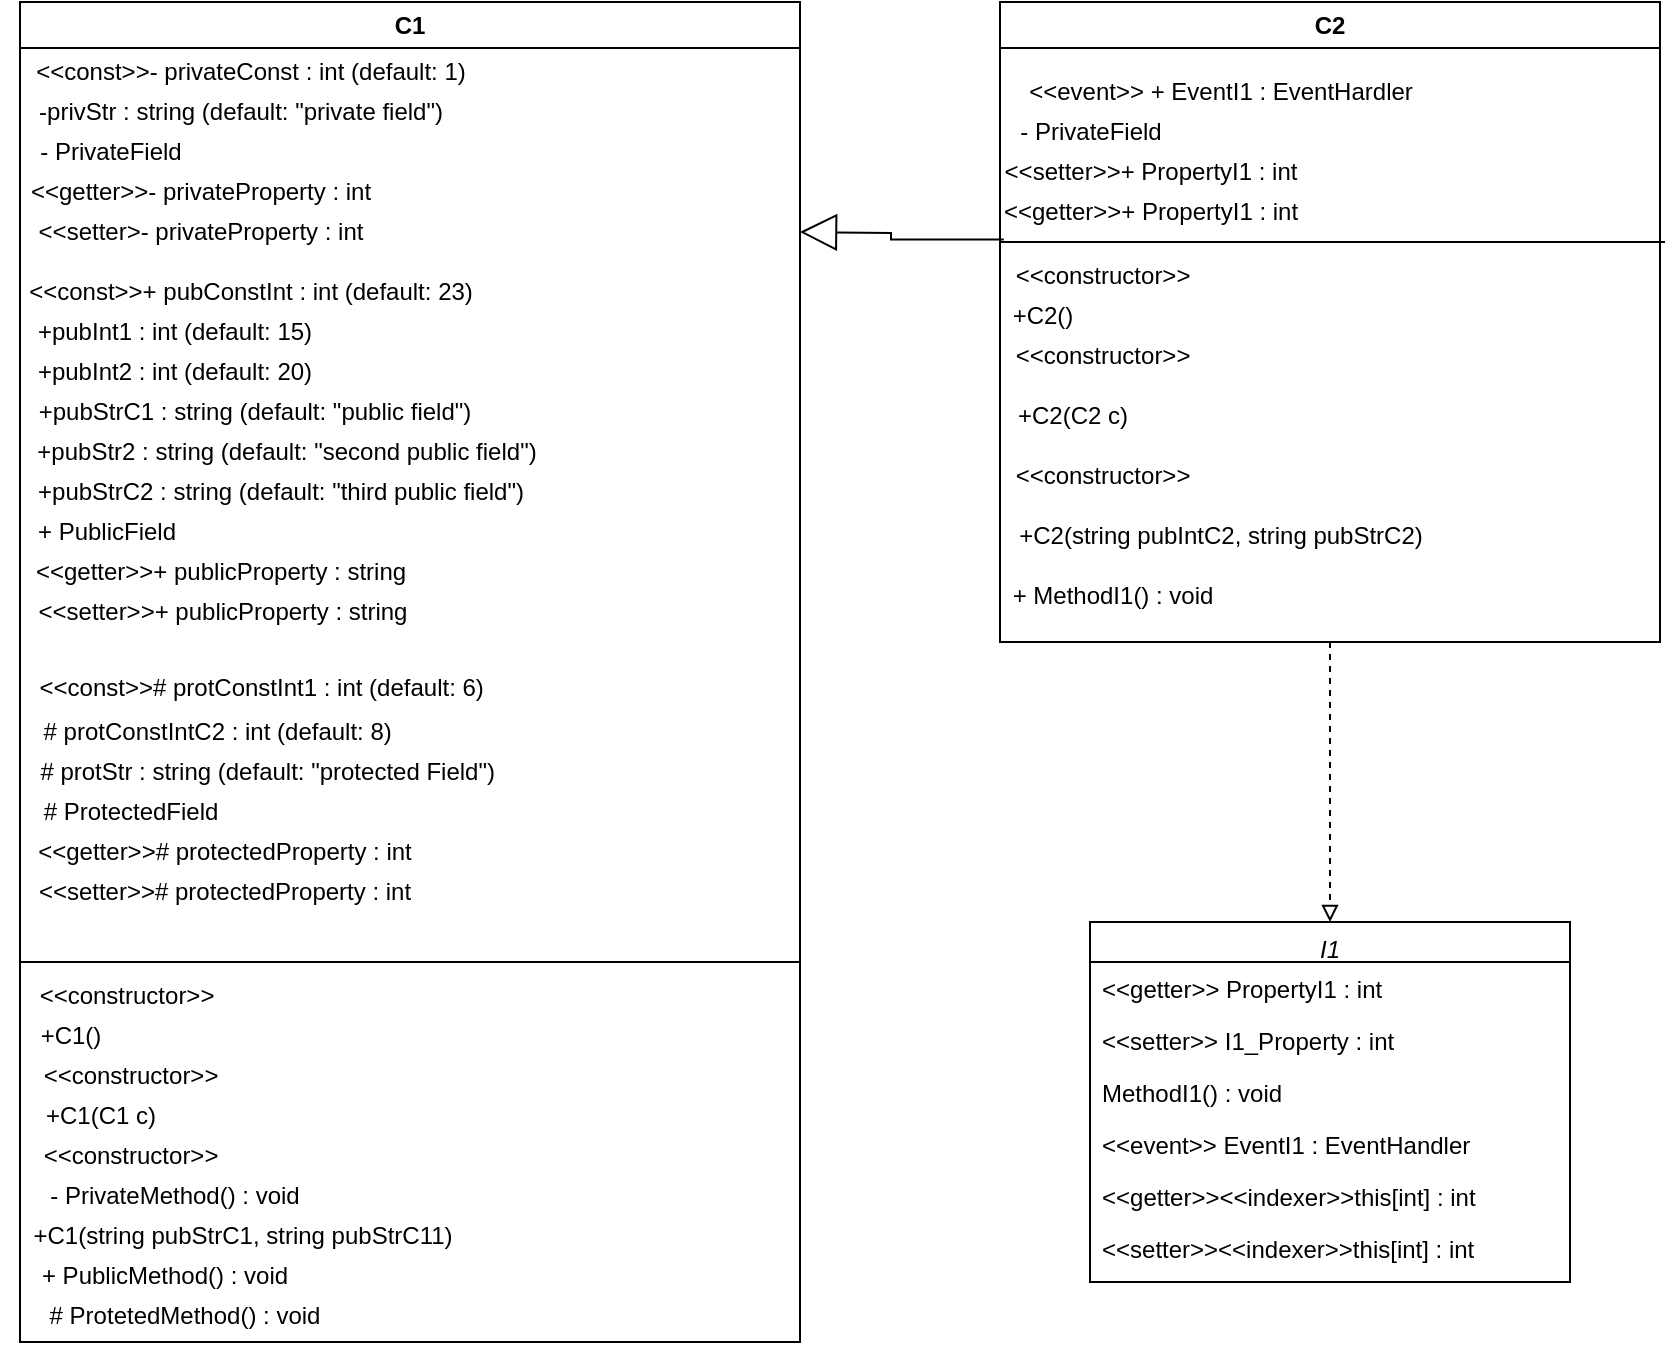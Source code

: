 <mxfile version="24.8.6">
  <diagram name="Страница — 1" id="lDl9Y2BRuPMdgW0GkRo1">
    <mxGraphModel dx="1932" dy="561" grid="1" gridSize="10" guides="1" tooltips="1" connect="1" arrows="1" fold="1" page="1" pageScale="1" pageWidth="583" pageHeight="827" math="0" shadow="0">
      <root>
        <mxCell id="0" />
        <mxCell id="1" parent="0" />
        <mxCell id="KI2yaJVuh1rtXTNmggCS-3" value="C1" style="swimlane;whiteSpace=wrap;html=1;" parent="1" vertex="1">
          <mxGeometry x="-50" y="40" width="390" height="670" as="geometry" />
        </mxCell>
        <mxCell id="KI2yaJVuh1rtXTNmggCS-4" value="&amp;lt;&amp;lt;const&amp;gt;&amp;gt;- privateConst : int (default: 1)" style="text;html=1;align=center;verticalAlign=middle;resizable=0;points=[];autosize=1;strokeColor=none;fillColor=none;" parent="KI2yaJVuh1rtXTNmggCS-3" vertex="1">
          <mxGeometry x="-5" y="20" width="240" height="30" as="geometry" />
        </mxCell>
        <mxCell id="KI2yaJVuh1rtXTNmggCS-7" value="-privStr : string (default: &quot;private field&quot;)" style="text;html=1;align=center;verticalAlign=middle;resizable=0;points=[];autosize=1;strokeColor=none;fillColor=none;" parent="KI2yaJVuh1rtXTNmggCS-3" vertex="1">
          <mxGeometry x="-5" y="40" width="230" height="30" as="geometry" />
        </mxCell>
        <mxCell id="KI2yaJVuh1rtXTNmggCS-9" value="- PrivateField" style="text;html=1;align=center;verticalAlign=middle;resizable=0;points=[];autosize=1;strokeColor=none;fillColor=none;" parent="KI2yaJVuh1rtXTNmggCS-3" vertex="1">
          <mxGeometry y="60" width="90" height="30" as="geometry" />
        </mxCell>
        <mxCell id="KI2yaJVuh1rtXTNmggCS-10" value="&amp;lt;&amp;lt;getter&amp;gt;&amp;gt;- privateProperty : int" style="text;html=1;align=center;verticalAlign=middle;resizable=0;points=[];autosize=1;strokeColor=none;fillColor=none;" parent="KI2yaJVuh1rtXTNmggCS-3" vertex="1">
          <mxGeometry x="-5" y="80" width="190" height="30" as="geometry" />
        </mxCell>
        <mxCell id="KI2yaJVuh1rtXTNmggCS-11" value="&amp;lt;&amp;lt;setter&amp;gt;- privateProperty : int" style="text;html=1;align=center;verticalAlign=middle;resizable=0;points=[];autosize=1;strokeColor=none;fillColor=none;" parent="KI2yaJVuh1rtXTNmggCS-3" vertex="1">
          <mxGeometry x="-5" y="100" width="190" height="30" as="geometry" />
        </mxCell>
        <mxCell id="KI2yaJVuh1rtXTNmggCS-14" value="&amp;lt;&amp;lt;setter&amp;gt;&amp;gt;+ publicProperty : string" style="text;html=1;align=center;verticalAlign=middle;resizable=0;points=[];autosize=1;strokeColor=none;fillColor=none;" parent="KI2yaJVuh1rtXTNmggCS-3" vertex="1">
          <mxGeometry x="-4" y="290" width="210" height="30" as="geometry" />
        </mxCell>
        <mxCell id="KI2yaJVuh1rtXTNmggCS-13" value="&amp;lt;&amp;lt;getter&amp;gt;&amp;gt;+ publicProperty : string" style="text;html=1;align=center;verticalAlign=middle;resizable=0;points=[];autosize=1;strokeColor=none;fillColor=none;" parent="KI2yaJVuh1rtXTNmggCS-3" vertex="1">
          <mxGeometry x="-5" y="270" width="210" height="30" as="geometry" />
        </mxCell>
        <mxCell id="KI2yaJVuh1rtXTNmggCS-23" value="+pubInt1 : int (default: 15)" style="text;html=1;align=center;verticalAlign=middle;resizable=0;points=[];autosize=1;strokeColor=none;fillColor=none;" parent="KI2yaJVuh1rtXTNmggCS-3" vertex="1">
          <mxGeometry x="-3" y="150" width="160" height="30" as="geometry" />
        </mxCell>
        <mxCell id="KI2yaJVuh1rtXTNmggCS-24" value="+pubInt2 : int (default: 20)" style="text;html=1;align=center;verticalAlign=middle;resizable=0;points=[];autosize=1;strokeColor=none;fillColor=none;" parent="KI2yaJVuh1rtXTNmggCS-3" vertex="1">
          <mxGeometry x="-3" y="170" width="160" height="30" as="geometry" />
        </mxCell>
        <mxCell id="KI2yaJVuh1rtXTNmggCS-25" value="&amp;lt;&amp;lt;const&amp;gt;&amp;gt;+ pubConstInt : int (default: 23)" style="text;html=1;align=center;verticalAlign=middle;resizable=0;points=[];autosize=1;strokeColor=none;fillColor=none;" parent="KI2yaJVuh1rtXTNmggCS-3" vertex="1">
          <mxGeometry x="-10" y="130" width="250" height="30" as="geometry" />
        </mxCell>
        <mxCell id="KI2yaJVuh1rtXTNmggCS-26" value="+ PublicField" style="text;html=1;align=center;verticalAlign=middle;resizable=0;points=[];autosize=1;strokeColor=none;fillColor=none;" parent="KI2yaJVuh1rtXTNmggCS-3" vertex="1">
          <mxGeometry x="-2" y="250" width="90" height="30" as="geometry" />
        </mxCell>
        <mxCell id="KI2yaJVuh1rtXTNmggCS-27" value="+pubStrC1 : string (default: &quot;public field&quot;)" style="text;html=1;align=center;verticalAlign=middle;resizable=0;points=[];autosize=1;strokeColor=none;fillColor=none;" parent="KI2yaJVuh1rtXTNmggCS-3" vertex="1">
          <mxGeometry x="-3" y="190" width="240" height="30" as="geometry" />
        </mxCell>
        <mxCell id="KI2yaJVuh1rtXTNmggCS-31" value="+pubStrC2 : string (default: &quot;third public field&quot;)" style="text;html=1;align=center;verticalAlign=middle;resizable=0;points=[];autosize=1;strokeColor=none;fillColor=none;" parent="KI2yaJVuh1rtXTNmggCS-3" vertex="1">
          <mxGeometry x="-5" y="230" width="270" height="30" as="geometry" />
        </mxCell>
        <mxCell id="KI2yaJVuh1rtXTNmggCS-30" value="+pubStr2 : string (default: &quot;second public field&quot;)" style="text;html=1;align=center;verticalAlign=middle;resizable=0;points=[];autosize=1;strokeColor=none;fillColor=none;" parent="KI2yaJVuh1rtXTNmggCS-3" vertex="1">
          <mxGeometry x="-2" y="210" width="270" height="30" as="geometry" />
        </mxCell>
        <mxCell id="KI2yaJVuh1rtXTNmggCS-33" value="&amp;lt;&amp;lt;const&amp;gt;&amp;gt;# protConstInt1 : int (default: 6)&amp;nbsp;" style="text;html=1;align=center;verticalAlign=middle;resizable=0;points=[];autosize=1;strokeColor=none;fillColor=none;" parent="KI2yaJVuh1rtXTNmggCS-3" vertex="1">
          <mxGeometry x="-3" y="328" width="250" height="30" as="geometry" />
        </mxCell>
        <mxCell id="KI2yaJVuh1rtXTNmggCS-35" value="# protConstIntC2 : int (default: 8)&amp;nbsp;" style="text;html=1;align=center;verticalAlign=middle;resizable=0;points=[];autosize=1;strokeColor=none;fillColor=none;" parent="KI2yaJVuh1rtXTNmggCS-3" vertex="1">
          <mxGeometry y="350" width="200" height="30" as="geometry" />
        </mxCell>
        <mxCell id="7SIMSKuL1KMGcHpLnaTH-1" value="# protStr : string (default: &quot;protected Field&quot;)&amp;nbsp;" style="text;html=1;align=center;verticalAlign=middle;resizable=0;points=[];autosize=1;strokeColor=none;fillColor=none;" parent="KI2yaJVuh1rtXTNmggCS-3" vertex="1">
          <mxGeometry y="370" width="250" height="30" as="geometry" />
        </mxCell>
        <mxCell id="7SIMSKuL1KMGcHpLnaTH-2" value="# ProtectedField" style="text;html=1;align=center;verticalAlign=middle;resizable=0;points=[];autosize=1;strokeColor=none;fillColor=none;" parent="KI2yaJVuh1rtXTNmggCS-3" vertex="1">
          <mxGeometry y="390" width="110" height="30" as="geometry" />
        </mxCell>
        <mxCell id="7SIMSKuL1KMGcHpLnaTH-4" value="&amp;lt;&amp;lt;getter&amp;gt;&amp;gt;# protectedProperty : int" style="text;html=1;align=center;verticalAlign=middle;resizable=0;points=[];autosize=1;strokeColor=none;fillColor=none;" parent="KI2yaJVuh1rtXTNmggCS-3" vertex="1">
          <mxGeometry x="-3" y="410" width="210" height="30" as="geometry" />
        </mxCell>
        <mxCell id="7SIMSKuL1KMGcHpLnaTH-3" value="&amp;lt;&amp;lt;setter&amp;gt;&amp;gt;# protectedProperty : int" style="text;html=1;align=center;verticalAlign=middle;resizable=0;points=[];autosize=1;strokeColor=none;fillColor=none;" parent="KI2yaJVuh1rtXTNmggCS-3" vertex="1">
          <mxGeometry x="-3" y="430" width="210" height="30" as="geometry" />
        </mxCell>
        <mxCell id="7SIMSKuL1KMGcHpLnaTH-5" value="&lt;font style=&quot;font-size: 12px;&quot;&gt;&amp;lt;&amp;lt;constructor&amp;gt;&amp;gt;&lt;/font&gt;" style="text;html=1;align=center;verticalAlign=middle;resizable=0;points=[];autosize=1;strokeColor=none;fillColor=none;fontSize=16;" parent="KI2yaJVuh1rtXTNmggCS-3" vertex="1">
          <mxGeometry x="-2" y="480" width="110" height="30" as="geometry" />
        </mxCell>
        <mxCell id="7SIMSKuL1KMGcHpLnaTH-6" value="&lt;font style=&quot;font-size: 12px;&quot;&gt;+C1()&lt;/font&gt;" style="text;html=1;align=center;verticalAlign=middle;resizable=0;points=[];autosize=1;strokeColor=none;fillColor=none;fontSize=16;" parent="KI2yaJVuh1rtXTNmggCS-3" vertex="1">
          <mxGeometry y="500" width="50" height="30" as="geometry" />
        </mxCell>
        <mxCell id="7SIMSKuL1KMGcHpLnaTH-7" value="&lt;font style=&quot;font-size: 12px;&quot;&gt;+C1(C1 c)&lt;/font&gt;" style="text;html=1;align=center;verticalAlign=middle;resizable=0;points=[];autosize=1;strokeColor=none;fillColor=none;fontSize=16;" parent="KI2yaJVuh1rtXTNmggCS-3" vertex="1">
          <mxGeometry y="540" width="80" height="30" as="geometry" />
        </mxCell>
        <mxCell id="7SIMSKuL1KMGcHpLnaTH-8" value="&lt;font style=&quot;font-size: 12px;&quot;&gt;&amp;lt;&amp;lt;constructor&amp;gt;&amp;gt;&lt;/font&gt;" style="text;html=1;align=center;verticalAlign=middle;resizable=0;points=[];autosize=1;strokeColor=none;fillColor=none;fontSize=16;" parent="KI2yaJVuh1rtXTNmggCS-3" vertex="1">
          <mxGeometry y="520" width="110" height="30" as="geometry" />
        </mxCell>
        <mxCell id="7SIMSKuL1KMGcHpLnaTH-9" value="&lt;font style=&quot;font-size: 12px;&quot;&gt;&amp;lt;&amp;lt;constructor&amp;gt;&amp;gt;&lt;/font&gt;" style="text;html=1;align=center;verticalAlign=middle;resizable=0;points=[];autosize=1;strokeColor=none;fillColor=none;fontSize=16;" parent="KI2yaJVuh1rtXTNmggCS-3" vertex="1">
          <mxGeometry y="560" width="110" height="30" as="geometry" />
        </mxCell>
        <mxCell id="7SIMSKuL1KMGcHpLnaTH-10" value="&lt;font style=&quot;font-size: 12px;&quot;&gt;+C1(string pubStrC1, string pubStrC11)&lt;/font&gt;" style="text;html=1;align=center;verticalAlign=middle;resizable=0;points=[];autosize=1;strokeColor=none;fillColor=none;fontSize=16;" parent="KI2yaJVuh1rtXTNmggCS-3" vertex="1">
          <mxGeometry x="-4" y="600" width="230" height="30" as="geometry" />
        </mxCell>
        <mxCell id="7SIMSKuL1KMGcHpLnaTH-11" value="&lt;font style=&quot;font-size: 12px;&quot;&gt;- PrivateMethod() : void&lt;/font&gt;" style="text;html=1;align=center;verticalAlign=middle;resizable=0;points=[];autosize=1;strokeColor=none;fillColor=none;fontSize=16;" parent="KI2yaJVuh1rtXTNmggCS-3" vertex="1">
          <mxGeometry x="2" y="580" width="150" height="30" as="geometry" />
        </mxCell>
        <mxCell id="7SIMSKuL1KMGcHpLnaTH-13" value="&lt;font style=&quot;font-size: 12px;&quot;&gt;+ PublicMethod() : void&lt;/font&gt;" style="text;html=1;align=center;verticalAlign=middle;resizable=0;points=[];autosize=1;strokeColor=none;fillColor=none;fontSize=16;" parent="KI2yaJVuh1rtXTNmggCS-3" vertex="1">
          <mxGeometry x="-3" y="620" width="150" height="30" as="geometry" />
        </mxCell>
        <mxCell id="7SIMSKuL1KMGcHpLnaTH-14" value="&lt;font style=&quot;font-size: 12px;&quot;&gt;# ProtetedMethod() : void&lt;/font&gt;" style="text;html=1;align=center;verticalAlign=middle;resizable=0;points=[];autosize=1;strokeColor=none;fillColor=none;fontSize=16;" parent="KI2yaJVuh1rtXTNmggCS-3" vertex="1">
          <mxGeometry x="2" y="640" width="160" height="30" as="geometry" />
        </mxCell>
        <mxCell id="7SIMSKuL1KMGcHpLnaTH-15" value="I1" style="swimlane;fontStyle=2;align=center;verticalAlign=top;childLayout=stackLayout;horizontal=1;startSize=20;horizontalStack=0;resizeParent=1;resizeLast=0;collapsible=1;marginBottom=0;rounded=0;shadow=0;strokeWidth=1;" parent="1" vertex="1">
          <mxGeometry x="485" y="500" width="240" height="180" as="geometry">
            <mxRectangle x="780" y="40" width="160" height="26" as="alternateBounds" />
          </mxGeometry>
        </mxCell>
        <mxCell id="7SIMSKuL1KMGcHpLnaTH-16" value="&lt;&lt;getter&gt;&gt; PropertyI1 : int" style="text;align=left;verticalAlign=top;spacingLeft=4;spacingRight=4;overflow=hidden;rotatable=0;points=[[0,0.5],[1,0.5]];portConstraint=eastwest;" parent="7SIMSKuL1KMGcHpLnaTH-15" vertex="1">
          <mxGeometry y="20" width="240" height="26" as="geometry" />
        </mxCell>
        <mxCell id="7SIMSKuL1KMGcHpLnaTH-17" value="&lt;&lt;setter&gt;&gt; I1_Property : int" style="text;align=left;verticalAlign=top;spacingLeft=4;spacingRight=4;overflow=hidden;rotatable=0;points=[[0,0.5],[1,0.5]];portConstraint=eastwest;rounded=0;shadow=0;html=0;" parent="7SIMSKuL1KMGcHpLnaTH-15" vertex="1">
          <mxGeometry y="46" width="240" height="26" as="geometry" />
        </mxCell>
        <mxCell id="7SIMSKuL1KMGcHpLnaTH-18" value="MethodI1() : void" style="text;align=left;verticalAlign=top;spacingLeft=4;spacingRight=4;overflow=hidden;rotatable=0;points=[[0,0.5],[1,0.5]];portConstraint=eastwest;rounded=0;shadow=0;html=0;" parent="7SIMSKuL1KMGcHpLnaTH-15" vertex="1">
          <mxGeometry y="72" width="240" height="26" as="geometry" />
        </mxCell>
        <mxCell id="7SIMSKuL1KMGcHpLnaTH-19" value="&lt;&lt;event&gt;&gt; EventI1 : EventHandler" style="text;align=left;verticalAlign=top;spacingLeft=4;spacingRight=4;overflow=hidden;rotatable=0;points=[[0,0.5],[1,0.5]];portConstraint=eastwest;" parent="7SIMSKuL1KMGcHpLnaTH-15" vertex="1">
          <mxGeometry y="98" width="240" height="26" as="geometry" />
        </mxCell>
        <mxCell id="7SIMSKuL1KMGcHpLnaTH-20" value="&lt;&lt;getter&gt;&gt;&lt;&lt;indexer&gt;&gt;this[int] : int" style="text;align=left;verticalAlign=top;spacingLeft=4;spacingRight=4;overflow=hidden;rotatable=0;points=[[0,0.5],[1,0.5]];portConstraint=eastwest;" parent="7SIMSKuL1KMGcHpLnaTH-15" vertex="1">
          <mxGeometry y="124" width="240" height="26" as="geometry" />
        </mxCell>
        <mxCell id="7SIMSKuL1KMGcHpLnaTH-21" value="&lt;&lt;setter&gt;&gt;&lt;&lt;indexer&gt;&gt;this[int] : int" style="text;align=left;verticalAlign=top;spacingLeft=4;spacingRight=4;overflow=hidden;rotatable=0;points=[[0,0.5],[1,0.5]];portConstraint=eastwest;" parent="7SIMSKuL1KMGcHpLnaTH-15" vertex="1">
          <mxGeometry y="150" width="240" height="26" as="geometry" />
        </mxCell>
        <mxCell id="ojg8k4hPZY7826V72sOn-5" style="rounded=0;orthogonalLoop=1;jettySize=auto;html=1;entryX=0.5;entryY=0;entryDx=0;entryDy=0;dashed=1;endArrow=block;endFill=0;exitX=0.5;exitY=1;exitDx=0;exitDy=0;" parent="1" source="7SIMSKuL1KMGcHpLnaTH-22" target="7SIMSKuL1KMGcHpLnaTH-15" edge="1">
          <mxGeometry relative="1" as="geometry" />
        </mxCell>
        <mxCell id="7SIMSKuL1KMGcHpLnaTH-22" value="C2" style="swimlane;whiteSpace=wrap;html=1;" parent="1" vertex="1">
          <mxGeometry x="440" y="40" width="330" height="320" as="geometry" />
        </mxCell>
        <mxCell id="7SIMSKuL1KMGcHpLnaTH-23" value="&amp;lt;&amp;lt;event&amp;gt;&amp;gt; + EventI1 : EventHardler" style="text;html=1;align=center;verticalAlign=middle;resizable=0;points=[];autosize=1;strokeColor=none;fillColor=none;" parent="7SIMSKuL1KMGcHpLnaTH-22" vertex="1">
          <mxGeometry y="30" width="220" height="30" as="geometry" />
        </mxCell>
        <mxCell id="7SIMSKuL1KMGcHpLnaTH-25" value="- PrivateField" style="text;html=1;align=center;verticalAlign=middle;resizable=0;points=[];autosize=1;strokeColor=none;fillColor=none;" parent="7SIMSKuL1KMGcHpLnaTH-22" vertex="1">
          <mxGeometry y="50" width="90" height="30" as="geometry" />
        </mxCell>
        <mxCell id="7SIMSKuL1KMGcHpLnaTH-26" value="&amp;lt;&amp;lt;getter&amp;gt;&amp;gt;+ PropertyI1 : int" style="text;html=1;align=center;verticalAlign=middle;resizable=0;points=[];autosize=1;strokeColor=none;fillColor=none;" parent="7SIMSKuL1KMGcHpLnaTH-22" vertex="1">
          <mxGeometry x="-10" y="90" width="170" height="30" as="geometry" />
        </mxCell>
        <mxCell id="7SIMSKuL1KMGcHpLnaTH-27" value="&amp;lt;&amp;lt;setter&amp;gt;&amp;gt;+ PropertyI1 : int" style="text;html=1;align=center;verticalAlign=middle;resizable=0;points=[];autosize=1;strokeColor=none;fillColor=none;" parent="7SIMSKuL1KMGcHpLnaTH-22" vertex="1">
          <mxGeometry x="-10" y="70" width="170" height="30" as="geometry" />
        </mxCell>
        <mxCell id="7SIMSKuL1KMGcHpLnaTH-43" value="&lt;font style=&quot;font-size: 12px;&quot;&gt;&amp;lt;&amp;lt;constructor&amp;gt;&amp;gt;&lt;/font&gt;" style="text;html=1;align=center;verticalAlign=middle;resizable=0;points=[];autosize=1;strokeColor=none;fillColor=none;fontSize=16;" parent="7SIMSKuL1KMGcHpLnaTH-22" vertex="1">
          <mxGeometry x="-4" y="120" width="110" height="30" as="geometry" />
        </mxCell>
        <mxCell id="7SIMSKuL1KMGcHpLnaTH-44" value="&lt;font style=&quot;font-size: 12px;&quot;&gt;+C2()&lt;/font&gt;" style="text;html=1;align=center;verticalAlign=middle;resizable=0;points=[];autosize=1;strokeColor=none;fillColor=none;fontSize=16;" parent="7SIMSKuL1KMGcHpLnaTH-22" vertex="1">
          <mxGeometry x="-4" y="140" width="50" height="30" as="geometry" />
        </mxCell>
        <mxCell id="7SIMSKuL1KMGcHpLnaTH-45" value="&lt;font style=&quot;font-size: 12px;&quot;&gt;+C2(C2 c)&lt;/font&gt;" style="text;html=1;align=center;verticalAlign=middle;resizable=0;points=[];autosize=1;strokeColor=none;fillColor=none;fontSize=16;" parent="7SIMSKuL1KMGcHpLnaTH-22" vertex="1">
          <mxGeometry x="-4" y="190" width="80" height="30" as="geometry" />
        </mxCell>
        <mxCell id="7SIMSKuL1KMGcHpLnaTH-46" value="&lt;font style=&quot;font-size: 12px;&quot;&gt;&amp;lt;&amp;lt;constructor&amp;gt;&amp;gt;&lt;/font&gt;" style="text;html=1;align=center;verticalAlign=middle;resizable=0;points=[];autosize=1;strokeColor=none;fillColor=none;fontSize=16;" parent="7SIMSKuL1KMGcHpLnaTH-22" vertex="1">
          <mxGeometry x="-4" y="160" width="110" height="30" as="geometry" />
        </mxCell>
        <mxCell id="7SIMSKuL1KMGcHpLnaTH-47" value="&lt;font style=&quot;font-size: 12px;&quot;&gt;&amp;lt;&amp;lt;constructor&amp;gt;&amp;gt;&lt;/font&gt;" style="text;html=1;align=center;verticalAlign=middle;resizable=0;points=[];autosize=1;strokeColor=none;fillColor=none;fontSize=16;" parent="7SIMSKuL1KMGcHpLnaTH-22" vertex="1">
          <mxGeometry x="-4" y="220" width="110" height="30" as="geometry" />
        </mxCell>
        <mxCell id="7SIMSKuL1KMGcHpLnaTH-48" value="&lt;font style=&quot;font-size: 12px;&quot;&gt;+C2(string pubIntC2, string pubStrC2)&lt;/font&gt;" style="text;html=1;align=center;verticalAlign=middle;resizable=0;points=[];autosize=1;strokeColor=none;fillColor=none;fontSize=16;" parent="7SIMSKuL1KMGcHpLnaTH-22" vertex="1">
          <mxGeometry x="-5" y="250" width="230" height="30" as="geometry" />
        </mxCell>
        <mxCell id="7SIMSKuL1KMGcHpLnaTH-50" value="&lt;font style=&quot;font-size: 12px;&quot;&gt;+ MethodI1() : void&lt;/font&gt;" style="text;html=1;align=center;verticalAlign=middle;resizable=0;points=[];autosize=1;strokeColor=none;fillColor=none;fontSize=16;" parent="7SIMSKuL1KMGcHpLnaTH-22" vertex="1">
          <mxGeometry x="-4" y="280" width="120" height="30" as="geometry" />
        </mxCell>
        <mxCell id="acr7ixPtklWTtGAfLahB-2" value="" style="endArrow=none;html=1;rounded=0;exitX=0.059;exitY=1;exitDx=0;exitDy=0;exitPerimeter=0;" parent="7SIMSKuL1KMGcHpLnaTH-22" edge="1" source="7SIMSKuL1KMGcHpLnaTH-26">
          <mxGeometry width="50" height="50" relative="1" as="geometry">
            <mxPoint y="93" as="sourcePoint" />
            <mxPoint x="332.5" y="120" as="targetPoint" />
            <Array as="points">
              <mxPoint x="161.5" y="120" />
            </Array>
          </mxGeometry>
        </mxCell>
        <mxCell id="acr7ixPtklWTtGAfLahB-1" value="" style="endArrow=none;html=1;rounded=0;" parent="1" edge="1">
          <mxGeometry width="50" height="50" relative="1" as="geometry">
            <mxPoint x="-50" y="520" as="sourcePoint" />
            <mxPoint x="340" y="520" as="targetPoint" />
            <Array as="points" />
          </mxGeometry>
        </mxCell>
        <mxCell id="ojg8k4hPZY7826V72sOn-3" value="" style="endArrow=block;endSize=16;endFill=0;html=1;rounded=0;edgeStyle=orthogonalEdgeStyle;exitX=0.07;exitY=0.96;exitDx=0;exitDy=0;exitPerimeter=0;" parent="1" source="7SIMSKuL1KMGcHpLnaTH-26" edge="1">
          <mxGeometry x="-0.268" y="-1" width="160" relative="1" as="geometry">
            <mxPoint x="779" y="310" as="sourcePoint" />
            <mxPoint x="340" y="155" as="targetPoint" />
            <Array as="points" />
            <mxPoint as="offset" />
          </mxGeometry>
        </mxCell>
      </root>
    </mxGraphModel>
  </diagram>
</mxfile>
